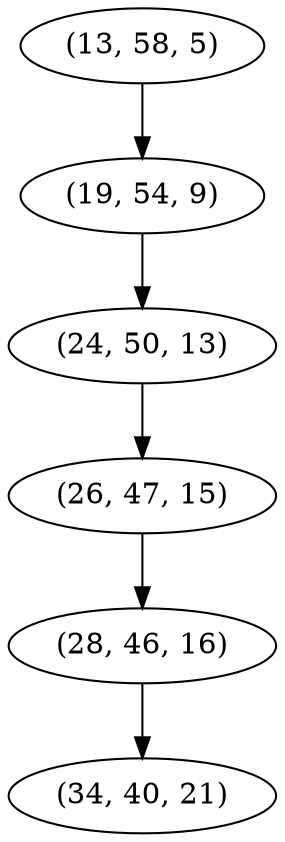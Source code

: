 digraph tree {
    "(13, 58, 5)";
    "(19, 54, 9)";
    "(24, 50, 13)";
    "(26, 47, 15)";
    "(28, 46, 16)";
    "(34, 40, 21)";
    "(13, 58, 5)" -> "(19, 54, 9)";
    "(19, 54, 9)" -> "(24, 50, 13)";
    "(24, 50, 13)" -> "(26, 47, 15)";
    "(26, 47, 15)" -> "(28, 46, 16)";
    "(28, 46, 16)" -> "(34, 40, 21)";
}
